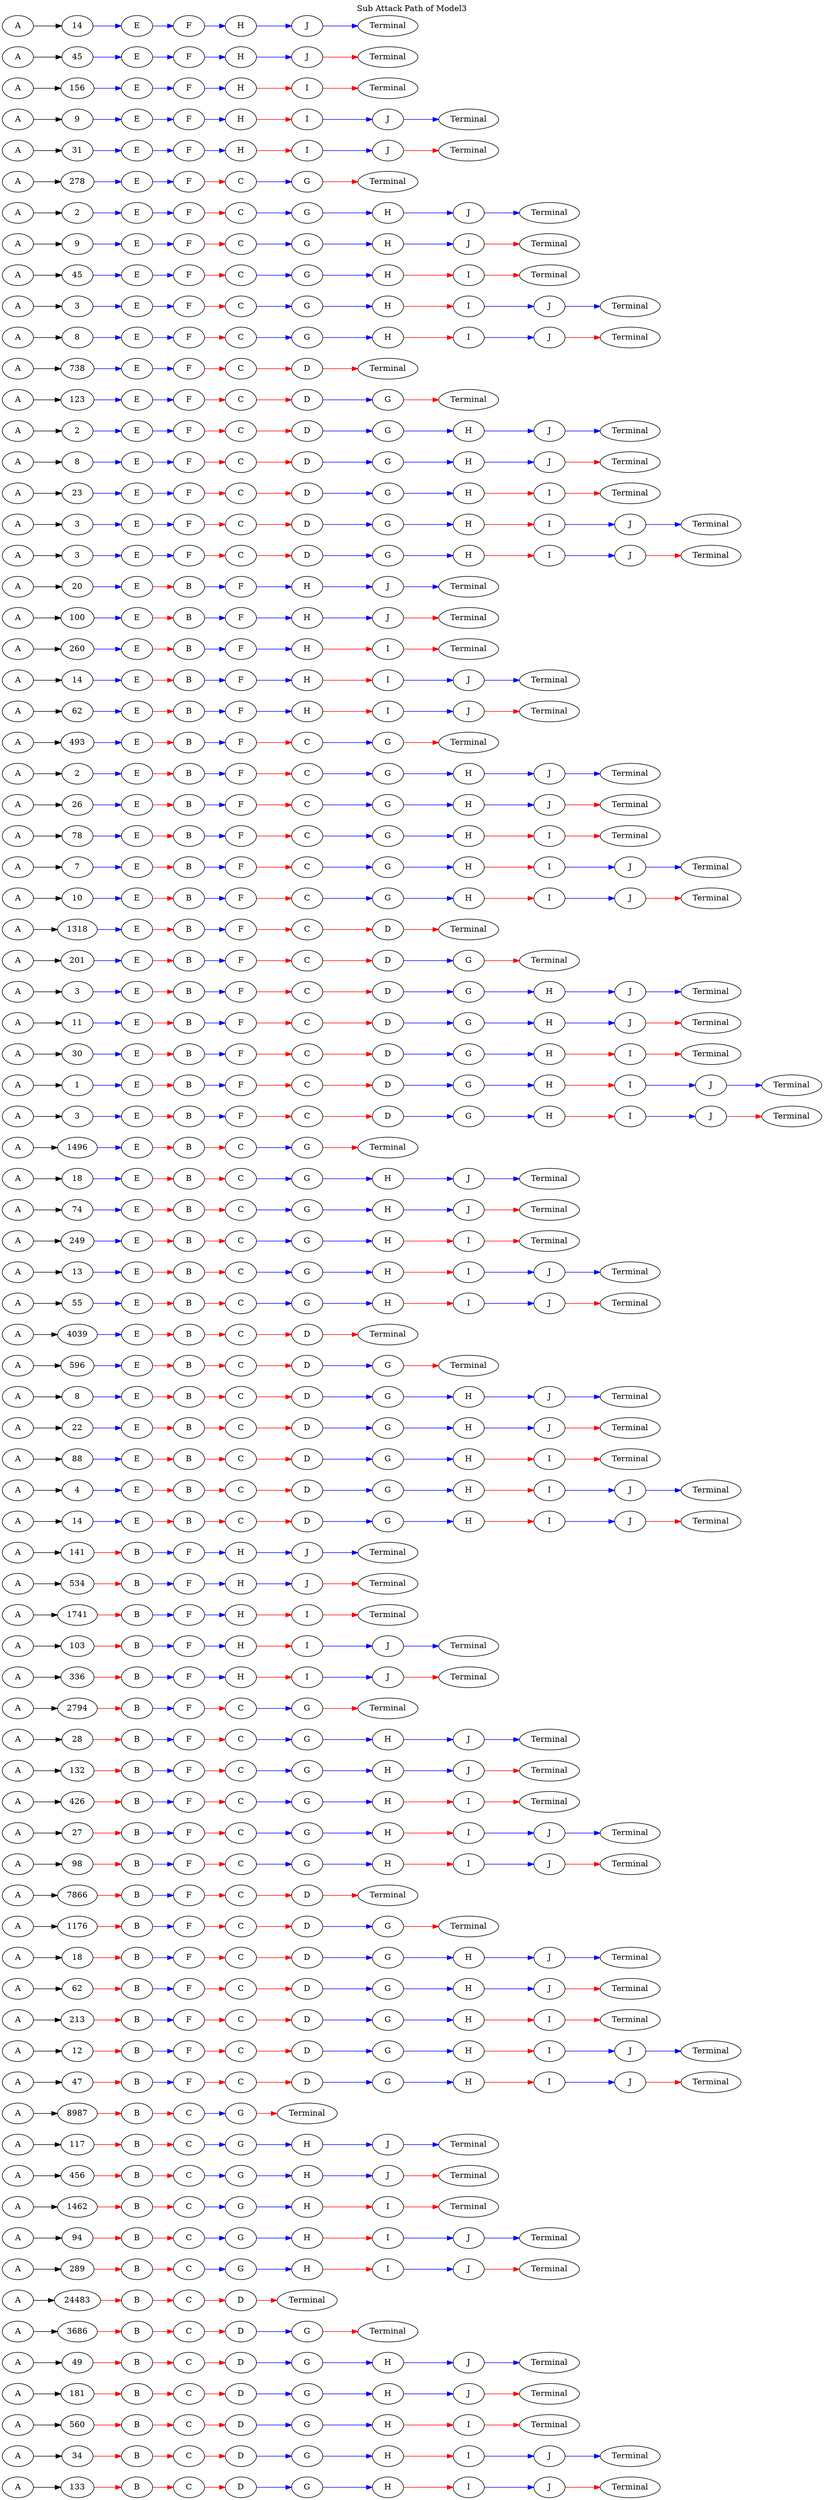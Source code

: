 // Sub Attack Path
digraph SubAttackPathModel {
	graph [label="Sub Attack Path of Model3" labelloc=t rankdir=LR]
	A1 [label=A]
	number_of_attack1 [label=133]
	A1 -> number_of_attack1
	B1 [label=B]
	number_of_attack1 -> B1 [color=red]
	C1 [label=C]
	B1 -> C1 [color=red]
	D1 [label=D]
	C1 -> D1 [color=red]
	G1 [label=G]
	D1 -> G1 [color=blue]
	H1 [label=H]
	G1 -> H1 [color=blue]
	I1 [label=I]
	H1 -> I1 [color=red]
	J1 [label=J]
	I1 -> J1 [color=blue]
	Terminal1 [label=Terminal]
	J1 -> Terminal1 [color=red]
	A2 [label=A]
	number_of_attack2 [label=34]
	A2 -> number_of_attack2
	B2 [label=B]
	number_of_attack2 -> B2 [color=red]
	C2 [label=C]
	B2 -> C2 [color=red]
	D2 [label=D]
	C2 -> D2 [color=red]
	G2 [label=G]
	D2 -> G2 [color=blue]
	H2 [label=H]
	G2 -> H2 [color=blue]
	I2 [label=I]
	H2 -> I2 [color=red]
	J2 [label=J]
	I2 -> J2 [color=blue]
	Terminal2 [label=Terminal]
	J2 -> Terminal2 [color=blue]
	A3 [label=A]
	number_of_attack3 [label=560]
	A3 -> number_of_attack3
	B3 [label=B]
	number_of_attack3 -> B3 [color=red]
	C3 [label=C]
	B3 -> C3 [color=red]
	D3 [label=D]
	C3 -> D3 [color=red]
	G3 [label=G]
	D3 -> G3 [color=blue]
	H3 [label=H]
	G3 -> H3 [color=blue]
	I3 [label=I]
	H3 -> I3 [color=red]
	Terminal3 [label=Terminal]
	I3 -> Terminal3 [color=red]
	A4 [label=A]
	number_of_attack4 [label=181]
	A4 -> number_of_attack4
	B4 [label=B]
	number_of_attack4 -> B4 [color=red]
	C4 [label=C]
	B4 -> C4 [color=red]
	D4 [label=D]
	C4 -> D4 [color=red]
	G4 [label=G]
	D4 -> G4 [color=blue]
	H4 [label=H]
	G4 -> H4 [color=blue]
	J4 [label=J]
	H4 -> J4 [color=blue]
	Terminal4 [label=Terminal]
	J4 -> Terminal4 [color=red]
	A5 [label=A]
	number_of_attack5 [label=49]
	A5 -> number_of_attack5
	B5 [label=B]
	number_of_attack5 -> B5 [color=red]
	C5 [label=C]
	B5 -> C5 [color=red]
	D5 [label=D]
	C5 -> D5 [color=red]
	G5 [label=G]
	D5 -> G5 [color=blue]
	H5 [label=H]
	G5 -> H5 [color=blue]
	J5 [label=J]
	H5 -> J5 [color=blue]
	Terminal5 [label=Terminal]
	J5 -> Terminal5 [color=blue]
	A6 [label=A]
	number_of_attack6 [label=3686]
	A6 -> number_of_attack6
	B6 [label=B]
	number_of_attack6 -> B6 [color=red]
	C6 [label=C]
	B6 -> C6 [color=red]
	D6 [label=D]
	C6 -> D6 [color=red]
	G6 [label=G]
	D6 -> G6 [color=blue]
	Terminal6 [label=Terminal]
	G6 -> Terminal6 [color=red]
	A7 [label=A]
	number_of_attack7 [label=24483]
	A7 -> number_of_attack7
	B7 [label=B]
	number_of_attack7 -> B7 [color=red]
	C7 [label=C]
	B7 -> C7 [color=red]
	D7 [label=D]
	C7 -> D7 [color=red]
	Terminal7 [label=Terminal]
	D7 -> Terminal7 [color=red]
	A8 [label=A]
	number_of_attack8 [label=289]
	A8 -> number_of_attack8
	B8 [label=B]
	number_of_attack8 -> B8 [color=red]
	C8 [label=C]
	B8 -> C8 [color=red]
	G8 [label=G]
	C8 -> G8 [color=blue]
	H8 [label=H]
	G8 -> H8 [color=blue]
	I8 [label=I]
	H8 -> I8 [color=red]
	J8 [label=J]
	I8 -> J8 [color=blue]
	Terminal8 [label=Terminal]
	J8 -> Terminal8 [color=red]
	A9 [label=A]
	number_of_attack9 [label=94]
	A9 -> number_of_attack9
	B9 [label=B]
	number_of_attack9 -> B9 [color=red]
	C9 [label=C]
	B9 -> C9 [color=red]
	G9 [label=G]
	C9 -> G9 [color=blue]
	H9 [label=H]
	G9 -> H9 [color=blue]
	I9 [label=I]
	H9 -> I9 [color=red]
	J9 [label=J]
	I9 -> J9 [color=blue]
	Terminal9 [label=Terminal]
	J9 -> Terminal9 [color=blue]
	A10 [label=A]
	number_of_attack10 [label=1462]
	A10 -> number_of_attack10
	B10 [label=B]
	number_of_attack10 -> B10 [color=red]
	C10 [label=C]
	B10 -> C10 [color=red]
	G10 [label=G]
	C10 -> G10 [color=blue]
	H10 [label=H]
	G10 -> H10 [color=blue]
	I10 [label=I]
	H10 -> I10 [color=red]
	Terminal10 [label=Terminal]
	I10 -> Terminal10 [color=red]
	A11 [label=A]
	number_of_attack11 [label=456]
	A11 -> number_of_attack11
	B11 [label=B]
	number_of_attack11 -> B11 [color=red]
	C11 [label=C]
	B11 -> C11 [color=red]
	G11 [label=G]
	C11 -> G11 [color=blue]
	H11 [label=H]
	G11 -> H11 [color=blue]
	J11 [label=J]
	H11 -> J11 [color=blue]
	Terminal11 [label=Terminal]
	J11 -> Terminal11 [color=red]
	A12 [label=A]
	number_of_attack12 [label=117]
	A12 -> number_of_attack12
	B12 [label=B]
	number_of_attack12 -> B12 [color=red]
	C12 [label=C]
	B12 -> C12 [color=red]
	G12 [label=G]
	C12 -> G12 [color=blue]
	H12 [label=H]
	G12 -> H12 [color=blue]
	J12 [label=J]
	H12 -> J12 [color=blue]
	Terminal12 [label=Terminal]
	J12 -> Terminal12 [color=blue]
	A13 [label=A]
	number_of_attack13 [label=8987]
	A13 -> number_of_attack13
	B13 [label=B]
	number_of_attack13 -> B13 [color=red]
	C13 [label=C]
	B13 -> C13 [color=red]
	G13 [label=G]
	C13 -> G13 [color=blue]
	Terminal13 [label=Terminal]
	G13 -> Terminal13 [color=red]
	A14 [label=A]
	number_of_attack14 [label=47]
	A14 -> number_of_attack14
	B14 [label=B]
	number_of_attack14 -> B14 [color=red]
	F14 [label=F]
	B14 -> F14 [color=blue]
	C14 [label=C]
	F14 -> C14 [color=red]
	D14 [label=D]
	C14 -> D14 [color=red]
	G14 [label=G]
	D14 -> G14 [color=blue]
	H14 [label=H]
	G14 -> H14 [color=blue]
	I14 [label=I]
	H14 -> I14 [color=red]
	J14 [label=J]
	I14 -> J14 [color=blue]
	Terminal14 [label=Terminal]
	J14 -> Terminal14 [color=red]
	A15 [label=A]
	number_of_attack15 [label=12]
	A15 -> number_of_attack15
	B15 [label=B]
	number_of_attack15 -> B15 [color=red]
	F15 [label=F]
	B15 -> F15 [color=blue]
	C15 [label=C]
	F15 -> C15 [color=red]
	D15 [label=D]
	C15 -> D15 [color=red]
	G15 [label=G]
	D15 -> G15 [color=blue]
	H15 [label=H]
	G15 -> H15 [color=blue]
	I15 [label=I]
	H15 -> I15 [color=red]
	J15 [label=J]
	I15 -> J15 [color=blue]
	Terminal15 [label=Terminal]
	J15 -> Terminal15 [color=blue]
	A16 [label=A]
	number_of_attack16 [label=213]
	A16 -> number_of_attack16
	B16 [label=B]
	number_of_attack16 -> B16 [color=red]
	F16 [label=F]
	B16 -> F16 [color=blue]
	C16 [label=C]
	F16 -> C16 [color=red]
	D16 [label=D]
	C16 -> D16 [color=red]
	G16 [label=G]
	D16 -> G16 [color=blue]
	H16 [label=H]
	G16 -> H16 [color=blue]
	I16 [label=I]
	H16 -> I16 [color=red]
	Terminal16 [label=Terminal]
	I16 -> Terminal16 [color=red]
	A17 [label=A]
	number_of_attack17 [label=62]
	A17 -> number_of_attack17
	B17 [label=B]
	number_of_attack17 -> B17 [color=red]
	F17 [label=F]
	B17 -> F17 [color=blue]
	C17 [label=C]
	F17 -> C17 [color=red]
	D17 [label=D]
	C17 -> D17 [color=red]
	G17 [label=G]
	D17 -> G17 [color=blue]
	H17 [label=H]
	G17 -> H17 [color=blue]
	J17 [label=J]
	H17 -> J17 [color=blue]
	Terminal17 [label=Terminal]
	J17 -> Terminal17 [color=red]
	A18 [label=A]
	number_of_attack18 [label=18]
	A18 -> number_of_attack18
	B18 [label=B]
	number_of_attack18 -> B18 [color=red]
	F18 [label=F]
	B18 -> F18 [color=blue]
	C18 [label=C]
	F18 -> C18 [color=red]
	D18 [label=D]
	C18 -> D18 [color=red]
	G18 [label=G]
	D18 -> G18 [color=blue]
	H18 [label=H]
	G18 -> H18 [color=blue]
	J18 [label=J]
	H18 -> J18 [color=blue]
	Terminal18 [label=Terminal]
	J18 -> Terminal18 [color=blue]
	A19 [label=A]
	number_of_attack19 [label=1176]
	A19 -> number_of_attack19
	B19 [label=B]
	number_of_attack19 -> B19 [color=red]
	F19 [label=F]
	B19 -> F19 [color=blue]
	C19 [label=C]
	F19 -> C19 [color=red]
	D19 [label=D]
	C19 -> D19 [color=red]
	G19 [label=G]
	D19 -> G19 [color=blue]
	Terminal19 [label=Terminal]
	G19 -> Terminal19 [color=red]
	A20 [label=A]
	number_of_attack20 [label=7866]
	A20 -> number_of_attack20
	B20 [label=B]
	number_of_attack20 -> B20 [color=red]
	F20 [label=F]
	B20 -> F20 [color=blue]
	C20 [label=C]
	F20 -> C20 [color=red]
	D20 [label=D]
	C20 -> D20 [color=red]
	Terminal20 [label=Terminal]
	D20 -> Terminal20 [color=red]
	A21 [label=A]
	number_of_attack21 [label=98]
	A21 -> number_of_attack21
	B21 [label=B]
	number_of_attack21 -> B21 [color=red]
	F21 [label=F]
	B21 -> F21 [color=blue]
	C21 [label=C]
	F21 -> C21 [color=red]
	G21 [label=G]
	C21 -> G21 [color=blue]
	H21 [label=H]
	G21 -> H21 [color=blue]
	I21 [label=I]
	H21 -> I21 [color=red]
	J21 [label=J]
	I21 -> J21 [color=blue]
	Terminal21 [label=Terminal]
	J21 -> Terminal21 [color=red]
	A22 [label=A]
	number_of_attack22 [label=27]
	A22 -> number_of_attack22
	B22 [label=B]
	number_of_attack22 -> B22 [color=red]
	F22 [label=F]
	B22 -> F22 [color=blue]
	C22 [label=C]
	F22 -> C22 [color=red]
	G22 [label=G]
	C22 -> G22 [color=blue]
	H22 [label=H]
	G22 -> H22 [color=blue]
	I22 [label=I]
	H22 -> I22 [color=red]
	J22 [label=J]
	I22 -> J22 [color=blue]
	Terminal22 [label=Terminal]
	J22 -> Terminal22 [color=blue]
	A23 [label=A]
	number_of_attack23 [label=426]
	A23 -> number_of_attack23
	B23 [label=B]
	number_of_attack23 -> B23 [color=red]
	F23 [label=F]
	B23 -> F23 [color=blue]
	C23 [label=C]
	F23 -> C23 [color=red]
	G23 [label=G]
	C23 -> G23 [color=blue]
	H23 [label=H]
	G23 -> H23 [color=blue]
	I23 [label=I]
	H23 -> I23 [color=red]
	Terminal23 [label=Terminal]
	I23 -> Terminal23 [color=red]
	A24 [label=A]
	number_of_attack24 [label=132]
	A24 -> number_of_attack24
	B24 [label=B]
	number_of_attack24 -> B24 [color=red]
	F24 [label=F]
	B24 -> F24 [color=blue]
	C24 [label=C]
	F24 -> C24 [color=red]
	G24 [label=G]
	C24 -> G24 [color=blue]
	H24 [label=H]
	G24 -> H24 [color=blue]
	J24 [label=J]
	H24 -> J24 [color=blue]
	Terminal24 [label=Terminal]
	J24 -> Terminal24 [color=red]
	A25 [label=A]
	number_of_attack25 [label=28]
	A25 -> number_of_attack25
	B25 [label=B]
	number_of_attack25 -> B25 [color=red]
	F25 [label=F]
	B25 -> F25 [color=blue]
	C25 [label=C]
	F25 -> C25 [color=red]
	G25 [label=G]
	C25 -> G25 [color=blue]
	H25 [label=H]
	G25 -> H25 [color=blue]
	J25 [label=J]
	H25 -> J25 [color=blue]
	Terminal25 [label=Terminal]
	J25 -> Terminal25 [color=blue]
	A26 [label=A]
	number_of_attack26 [label=2794]
	A26 -> number_of_attack26
	B26 [label=B]
	number_of_attack26 -> B26 [color=red]
	F26 [label=F]
	B26 -> F26 [color=blue]
	C26 [label=C]
	F26 -> C26 [color=red]
	G26 [label=G]
	C26 -> G26 [color=blue]
	Terminal26 [label=Terminal]
	G26 -> Terminal26 [color=red]
	A27 [label=A]
	number_of_attack27 [label=336]
	A27 -> number_of_attack27
	B27 [label=B]
	number_of_attack27 -> B27 [color=red]
	F27 [label=F]
	B27 -> F27 [color=blue]
	H27 [label=H]
	F27 -> H27 [color=blue]
	I27 [label=I]
	H27 -> I27 [color=red]
	J27 [label=J]
	I27 -> J27 [color=blue]
	Terminal27 [label=Terminal]
	J27 -> Terminal27 [color=red]
	A28 [label=A]
	number_of_attack28 [label=103]
	A28 -> number_of_attack28
	B28 [label=B]
	number_of_attack28 -> B28 [color=red]
	F28 [label=F]
	B28 -> F28 [color=blue]
	H28 [label=H]
	F28 -> H28 [color=blue]
	I28 [label=I]
	H28 -> I28 [color=red]
	J28 [label=J]
	I28 -> J28 [color=blue]
	Terminal28 [label=Terminal]
	J28 -> Terminal28 [color=blue]
	A29 [label=A]
	number_of_attack29 [label=1741]
	A29 -> number_of_attack29
	B29 [label=B]
	number_of_attack29 -> B29 [color=red]
	F29 [label=F]
	B29 -> F29 [color=blue]
	H29 [label=H]
	F29 -> H29 [color=blue]
	I29 [label=I]
	H29 -> I29 [color=red]
	Terminal29 [label=Terminal]
	I29 -> Terminal29 [color=red]
	A30 [label=A]
	number_of_attack30 [label=534]
	A30 -> number_of_attack30
	B30 [label=B]
	number_of_attack30 -> B30 [color=red]
	F30 [label=F]
	B30 -> F30 [color=blue]
	H30 [label=H]
	F30 -> H30 [color=blue]
	J30 [label=J]
	H30 -> J30 [color=blue]
	Terminal30 [label=Terminal]
	J30 -> Terminal30 [color=red]
	A31 [label=A]
	number_of_attack31 [label=141]
	A31 -> number_of_attack31
	B31 [label=B]
	number_of_attack31 -> B31 [color=red]
	F31 [label=F]
	B31 -> F31 [color=blue]
	H31 [label=H]
	F31 -> H31 [color=blue]
	J31 [label=J]
	H31 -> J31 [color=blue]
	Terminal31 [label=Terminal]
	J31 -> Terminal31 [color=blue]
	A32 [label=A]
	number_of_attack32 [label=14]
	A32 -> number_of_attack32
	E32 [label=E]
	number_of_attack32 -> E32 [color=blue]
	B32 [label=B]
	E32 -> B32 [color=red]
	C32 [label=C]
	B32 -> C32 [color=red]
	D32 [label=D]
	C32 -> D32 [color=red]
	G32 [label=G]
	D32 -> G32 [color=blue]
	H32 [label=H]
	G32 -> H32 [color=blue]
	I32 [label=I]
	H32 -> I32 [color=red]
	J32 [label=J]
	I32 -> J32 [color=blue]
	Terminal32 [label=Terminal]
	J32 -> Terminal32 [color=red]
	A33 [label=A]
	number_of_attack33 [label=4]
	A33 -> number_of_attack33
	E33 [label=E]
	number_of_attack33 -> E33 [color=blue]
	B33 [label=B]
	E33 -> B33 [color=red]
	C33 [label=C]
	B33 -> C33 [color=red]
	D33 [label=D]
	C33 -> D33 [color=red]
	G33 [label=G]
	D33 -> G33 [color=blue]
	H33 [label=H]
	G33 -> H33 [color=blue]
	I33 [label=I]
	H33 -> I33 [color=red]
	J33 [label=J]
	I33 -> J33 [color=blue]
	Terminal33 [label=Terminal]
	J33 -> Terminal33 [color=blue]
	A34 [label=A]
	number_of_attack34 [label=88]
	A34 -> number_of_attack34
	E34 [label=E]
	number_of_attack34 -> E34 [color=blue]
	B34 [label=B]
	E34 -> B34 [color=red]
	C34 [label=C]
	B34 -> C34 [color=red]
	D34 [label=D]
	C34 -> D34 [color=red]
	G34 [label=G]
	D34 -> G34 [color=blue]
	H34 [label=H]
	G34 -> H34 [color=blue]
	I34 [label=I]
	H34 -> I34 [color=red]
	Terminal34 [label=Terminal]
	I34 -> Terminal34 [color=red]
	A35 [label=A]
	number_of_attack35 [label=22]
	A35 -> number_of_attack35
	E35 [label=E]
	number_of_attack35 -> E35 [color=blue]
	B35 [label=B]
	E35 -> B35 [color=red]
	C35 [label=C]
	B35 -> C35 [color=red]
	D35 [label=D]
	C35 -> D35 [color=red]
	G35 [label=G]
	D35 -> G35 [color=blue]
	H35 [label=H]
	G35 -> H35 [color=blue]
	J35 [label=J]
	H35 -> J35 [color=blue]
	Terminal35 [label=Terminal]
	J35 -> Terminal35 [color=red]
	A36 [label=A]
	number_of_attack36 [label=8]
	A36 -> number_of_attack36
	E36 [label=E]
	number_of_attack36 -> E36 [color=blue]
	B36 [label=B]
	E36 -> B36 [color=red]
	C36 [label=C]
	B36 -> C36 [color=red]
	D36 [label=D]
	C36 -> D36 [color=red]
	G36 [label=G]
	D36 -> G36 [color=blue]
	H36 [label=H]
	G36 -> H36 [color=blue]
	J36 [label=J]
	H36 -> J36 [color=blue]
	Terminal36 [label=Terminal]
	J36 -> Terminal36 [color=blue]
	A37 [label=A]
	number_of_attack37 [label=596]
	A37 -> number_of_attack37
	E37 [label=E]
	number_of_attack37 -> E37 [color=blue]
	B37 [label=B]
	E37 -> B37 [color=red]
	C37 [label=C]
	B37 -> C37 [color=red]
	D37 [label=D]
	C37 -> D37 [color=red]
	G37 [label=G]
	D37 -> G37 [color=blue]
	Terminal37 [label=Terminal]
	G37 -> Terminal37 [color=red]
	A38 [label=A]
	number_of_attack38 [label=4039]
	A38 -> number_of_attack38
	E38 [label=E]
	number_of_attack38 -> E38 [color=blue]
	B38 [label=B]
	E38 -> B38 [color=red]
	C38 [label=C]
	B38 -> C38 [color=red]
	D38 [label=D]
	C38 -> D38 [color=red]
	Terminal38 [label=Terminal]
	D38 -> Terminal38 [color=red]
	A39 [label=A]
	number_of_attack39 [label=55]
	A39 -> number_of_attack39
	E39 [label=E]
	number_of_attack39 -> E39 [color=blue]
	B39 [label=B]
	E39 -> B39 [color=red]
	C39 [label=C]
	B39 -> C39 [color=red]
	G39 [label=G]
	C39 -> G39 [color=blue]
	H39 [label=H]
	G39 -> H39 [color=blue]
	I39 [label=I]
	H39 -> I39 [color=red]
	J39 [label=J]
	I39 -> J39 [color=blue]
	Terminal39 [label=Terminal]
	J39 -> Terminal39 [color=red]
	A40 [label=A]
	number_of_attack40 [label=13]
	A40 -> number_of_attack40
	E40 [label=E]
	number_of_attack40 -> E40 [color=blue]
	B40 [label=B]
	E40 -> B40 [color=red]
	C40 [label=C]
	B40 -> C40 [color=red]
	G40 [label=G]
	C40 -> G40 [color=blue]
	H40 [label=H]
	G40 -> H40 [color=blue]
	I40 [label=I]
	H40 -> I40 [color=red]
	J40 [label=J]
	I40 -> J40 [color=blue]
	Terminal40 [label=Terminal]
	J40 -> Terminal40 [color=blue]
	A41 [label=A]
	number_of_attack41 [label=249]
	A41 -> number_of_attack41
	E41 [label=E]
	number_of_attack41 -> E41 [color=blue]
	B41 [label=B]
	E41 -> B41 [color=red]
	C41 [label=C]
	B41 -> C41 [color=red]
	G41 [label=G]
	C41 -> G41 [color=blue]
	H41 [label=H]
	G41 -> H41 [color=blue]
	I41 [label=I]
	H41 -> I41 [color=red]
	Terminal41 [label=Terminal]
	I41 -> Terminal41 [color=red]
	A42 [label=A]
	number_of_attack42 [label=74]
	A42 -> number_of_attack42
	E42 [label=E]
	number_of_attack42 -> E42 [color=blue]
	B42 [label=B]
	E42 -> B42 [color=red]
	C42 [label=C]
	B42 -> C42 [color=red]
	G42 [label=G]
	C42 -> G42 [color=blue]
	H42 [label=H]
	G42 -> H42 [color=blue]
	J42 [label=J]
	H42 -> J42 [color=blue]
	Terminal42 [label=Terminal]
	J42 -> Terminal42 [color=red]
	A43 [label=A]
	number_of_attack43 [label=18]
	A43 -> number_of_attack43
	E43 [label=E]
	number_of_attack43 -> E43 [color=blue]
	B43 [label=B]
	E43 -> B43 [color=red]
	C43 [label=C]
	B43 -> C43 [color=red]
	G43 [label=G]
	C43 -> G43 [color=blue]
	H43 [label=H]
	G43 -> H43 [color=blue]
	J43 [label=J]
	H43 -> J43 [color=blue]
	Terminal43 [label=Terminal]
	J43 -> Terminal43 [color=blue]
	A44 [label=A]
	number_of_attack44 [label=1496]
	A44 -> number_of_attack44
	E44 [label=E]
	number_of_attack44 -> E44 [color=blue]
	B44 [label=B]
	E44 -> B44 [color=red]
	C44 [label=C]
	B44 -> C44 [color=red]
	G44 [label=G]
	C44 -> G44 [color=blue]
	Terminal44 [label=Terminal]
	G44 -> Terminal44 [color=red]
	A45 [label=A]
	number_of_attack45 [label=3]
	A45 -> number_of_attack45
	E45 [label=E]
	number_of_attack45 -> E45 [color=blue]
	B45 [label=B]
	E45 -> B45 [color=red]
	F45 [label=F]
	B45 -> F45 [color=blue]
	C45 [label=C]
	F45 -> C45 [color=red]
	D45 [label=D]
	C45 -> D45 [color=red]
	G45 [label=G]
	D45 -> G45 [color=blue]
	H45 [label=H]
	G45 -> H45 [color=blue]
	I45 [label=I]
	H45 -> I45 [color=red]
	J45 [label=J]
	I45 -> J45 [color=blue]
	Terminal45 [label=Terminal]
	J45 -> Terminal45 [color=red]
	A46 [label=A]
	number_of_attack46 [label=1]
	A46 -> number_of_attack46
	E46 [label=E]
	number_of_attack46 -> E46 [color=blue]
	B46 [label=B]
	E46 -> B46 [color=red]
	F46 [label=F]
	B46 -> F46 [color=blue]
	C46 [label=C]
	F46 -> C46 [color=red]
	D46 [label=D]
	C46 -> D46 [color=red]
	G46 [label=G]
	D46 -> G46 [color=blue]
	H46 [label=H]
	G46 -> H46 [color=blue]
	I46 [label=I]
	H46 -> I46 [color=red]
	J46 [label=J]
	I46 -> J46 [color=blue]
	Terminal46 [label=Terminal]
	J46 -> Terminal46 [color=blue]
	A47 [label=A]
	number_of_attack47 [label=30]
	A47 -> number_of_attack47
	E47 [label=E]
	number_of_attack47 -> E47 [color=blue]
	B47 [label=B]
	E47 -> B47 [color=red]
	F47 [label=F]
	B47 -> F47 [color=blue]
	C47 [label=C]
	F47 -> C47 [color=red]
	D47 [label=D]
	C47 -> D47 [color=red]
	G47 [label=G]
	D47 -> G47 [color=blue]
	H47 [label=H]
	G47 -> H47 [color=blue]
	I47 [label=I]
	H47 -> I47 [color=red]
	Terminal47 [label=Terminal]
	I47 -> Terminal47 [color=red]
	A48 [label=A]
	number_of_attack48 [label=11]
	A48 -> number_of_attack48
	E48 [label=E]
	number_of_attack48 -> E48 [color=blue]
	B48 [label=B]
	E48 -> B48 [color=red]
	F48 [label=F]
	B48 -> F48 [color=blue]
	C48 [label=C]
	F48 -> C48 [color=red]
	D48 [label=D]
	C48 -> D48 [color=red]
	G48 [label=G]
	D48 -> G48 [color=blue]
	H48 [label=H]
	G48 -> H48 [color=blue]
	J48 [label=J]
	H48 -> J48 [color=blue]
	Terminal48 [label=Terminal]
	J48 -> Terminal48 [color=red]
	A49 [label=A]
	number_of_attack49 [label=3]
	A49 -> number_of_attack49
	E49 [label=E]
	number_of_attack49 -> E49 [color=blue]
	B49 [label=B]
	E49 -> B49 [color=red]
	F49 [label=F]
	B49 -> F49 [color=blue]
	C49 [label=C]
	F49 -> C49 [color=red]
	D49 [label=D]
	C49 -> D49 [color=red]
	G49 [label=G]
	D49 -> G49 [color=blue]
	H49 [label=H]
	G49 -> H49 [color=blue]
	J49 [label=J]
	H49 -> J49 [color=blue]
	Terminal49 [label=Terminal]
	J49 -> Terminal49 [color=blue]
	A50 [label=A]
	number_of_attack50 [label=201]
	A50 -> number_of_attack50
	E50 [label=E]
	number_of_attack50 -> E50 [color=blue]
	B50 [label=B]
	E50 -> B50 [color=red]
	F50 [label=F]
	B50 -> F50 [color=blue]
	C50 [label=C]
	F50 -> C50 [color=red]
	D50 [label=D]
	C50 -> D50 [color=red]
	G50 [label=G]
	D50 -> G50 [color=blue]
	Terminal50 [label=Terminal]
	G50 -> Terminal50 [color=red]
	A51 [label=A]
	number_of_attack51 [label=1318]
	A51 -> number_of_attack51
	E51 [label=E]
	number_of_attack51 -> E51 [color=blue]
	B51 [label=B]
	E51 -> B51 [color=red]
	F51 [label=F]
	B51 -> F51 [color=blue]
	C51 [label=C]
	F51 -> C51 [color=red]
	D51 [label=D]
	C51 -> D51 [color=red]
	Terminal51 [label=Terminal]
	D51 -> Terminal51 [color=red]
	A52 [label=A]
	number_of_attack52 [label=10]
	A52 -> number_of_attack52
	E52 [label=E]
	number_of_attack52 -> E52 [color=blue]
	B52 [label=B]
	E52 -> B52 [color=red]
	F52 [label=F]
	B52 -> F52 [color=blue]
	C52 [label=C]
	F52 -> C52 [color=red]
	G52 [label=G]
	C52 -> G52 [color=blue]
	H52 [label=H]
	G52 -> H52 [color=blue]
	I52 [label=I]
	H52 -> I52 [color=red]
	J52 [label=J]
	I52 -> J52 [color=blue]
	Terminal52 [label=Terminal]
	J52 -> Terminal52 [color=red]
	A53 [label=A]
	number_of_attack53 [label=7]
	A53 -> number_of_attack53
	E53 [label=E]
	number_of_attack53 -> E53 [color=blue]
	B53 [label=B]
	E53 -> B53 [color=red]
	F53 [label=F]
	B53 -> F53 [color=blue]
	C53 [label=C]
	F53 -> C53 [color=red]
	G53 [label=G]
	C53 -> G53 [color=blue]
	H53 [label=H]
	G53 -> H53 [color=blue]
	I53 [label=I]
	H53 -> I53 [color=red]
	J53 [label=J]
	I53 -> J53 [color=blue]
	Terminal53 [label=Terminal]
	J53 -> Terminal53 [color=blue]
	A54 [label=A]
	number_of_attack54 [label=78]
	A54 -> number_of_attack54
	E54 [label=E]
	number_of_attack54 -> E54 [color=blue]
	B54 [label=B]
	E54 -> B54 [color=red]
	F54 [label=F]
	B54 -> F54 [color=blue]
	C54 [label=C]
	F54 -> C54 [color=red]
	G54 [label=G]
	C54 -> G54 [color=blue]
	H54 [label=H]
	G54 -> H54 [color=blue]
	I54 [label=I]
	H54 -> I54 [color=red]
	Terminal54 [label=Terminal]
	I54 -> Terminal54 [color=red]
	A55 [label=A]
	number_of_attack55 [label=26]
	A55 -> number_of_attack55
	E55 [label=E]
	number_of_attack55 -> E55 [color=blue]
	B55 [label=B]
	E55 -> B55 [color=red]
	F55 [label=F]
	B55 -> F55 [color=blue]
	C55 [label=C]
	F55 -> C55 [color=red]
	G55 [label=G]
	C55 -> G55 [color=blue]
	H55 [label=H]
	G55 -> H55 [color=blue]
	J55 [label=J]
	H55 -> J55 [color=blue]
	Terminal55 [label=Terminal]
	J55 -> Terminal55 [color=red]
	A56 [label=A]
	number_of_attack56 [label=2]
	A56 -> number_of_attack56
	E56 [label=E]
	number_of_attack56 -> E56 [color=blue]
	B56 [label=B]
	E56 -> B56 [color=red]
	F56 [label=F]
	B56 -> F56 [color=blue]
	C56 [label=C]
	F56 -> C56 [color=red]
	G56 [label=G]
	C56 -> G56 [color=blue]
	H56 [label=H]
	G56 -> H56 [color=blue]
	J56 [label=J]
	H56 -> J56 [color=blue]
	Terminal56 [label=Terminal]
	J56 -> Terminal56 [color=blue]
	A57 [label=A]
	number_of_attack57 [label=493]
	A57 -> number_of_attack57
	E57 [label=E]
	number_of_attack57 -> E57 [color=blue]
	B57 [label=B]
	E57 -> B57 [color=red]
	F57 [label=F]
	B57 -> F57 [color=blue]
	C57 [label=C]
	F57 -> C57 [color=red]
	G57 [label=G]
	C57 -> G57 [color=blue]
	Terminal57 [label=Terminal]
	G57 -> Terminal57 [color=red]
	A58 [label=A]
	number_of_attack58 [label=62]
	A58 -> number_of_attack58
	E58 [label=E]
	number_of_attack58 -> E58 [color=blue]
	B58 [label=B]
	E58 -> B58 [color=red]
	F58 [label=F]
	B58 -> F58 [color=blue]
	H58 [label=H]
	F58 -> H58 [color=blue]
	I58 [label=I]
	H58 -> I58 [color=red]
	J58 [label=J]
	I58 -> J58 [color=blue]
	Terminal58 [label=Terminal]
	J58 -> Terminal58 [color=red]
	A59 [label=A]
	number_of_attack59 [label=14]
	A59 -> number_of_attack59
	E59 [label=E]
	number_of_attack59 -> E59 [color=blue]
	B59 [label=B]
	E59 -> B59 [color=red]
	F59 [label=F]
	B59 -> F59 [color=blue]
	H59 [label=H]
	F59 -> H59 [color=blue]
	I59 [label=I]
	H59 -> I59 [color=red]
	J59 [label=J]
	I59 -> J59 [color=blue]
	Terminal59 [label=Terminal]
	J59 -> Terminal59 [color=blue]
	A60 [label=A]
	number_of_attack60 [label=260]
	A60 -> number_of_attack60
	E60 [label=E]
	number_of_attack60 -> E60 [color=blue]
	B60 [label=B]
	E60 -> B60 [color=red]
	F60 [label=F]
	B60 -> F60 [color=blue]
	H60 [label=H]
	F60 -> H60 [color=blue]
	I60 [label=I]
	H60 -> I60 [color=red]
	Terminal60 [label=Terminal]
	I60 -> Terminal60 [color=red]
	A61 [label=A]
	number_of_attack61 [label=100]
	A61 -> number_of_attack61
	E61 [label=E]
	number_of_attack61 -> E61 [color=blue]
	B61 [label=B]
	E61 -> B61 [color=red]
	F61 [label=F]
	B61 -> F61 [color=blue]
	H61 [label=H]
	F61 -> H61 [color=blue]
	J61 [label=J]
	H61 -> J61 [color=blue]
	Terminal61 [label=Terminal]
	J61 -> Terminal61 [color=red]
	A62 [label=A]
	number_of_attack62 [label=20]
	A62 -> number_of_attack62
	E62 [label=E]
	number_of_attack62 -> E62 [color=blue]
	B62 [label=B]
	E62 -> B62 [color=red]
	F62 [label=F]
	B62 -> F62 [color=blue]
	H62 [label=H]
	F62 -> H62 [color=blue]
	J62 [label=J]
	H62 -> J62 [color=blue]
	Terminal62 [label=Terminal]
	J62 -> Terminal62 [color=blue]
	A63 [label=A]
	number_of_attack63 [label=3]
	A63 -> number_of_attack63
	E63 [label=E]
	number_of_attack63 -> E63 [color=blue]
	F63 [label=F]
	E63 -> F63 [color=blue]
	C63 [label=C]
	F63 -> C63 [color=red]
	D63 [label=D]
	C63 -> D63 [color=red]
	G63 [label=G]
	D63 -> G63 [color=blue]
	H63 [label=H]
	G63 -> H63 [color=blue]
	I63 [label=I]
	H63 -> I63 [color=red]
	J63 [label=J]
	I63 -> J63 [color=blue]
	Terminal63 [label=Terminal]
	J63 -> Terminal63 [color=red]
	A64 [label=A]
	number_of_attack64 [label=3]
	A64 -> number_of_attack64
	E64 [label=E]
	number_of_attack64 -> E64 [color=blue]
	F64 [label=F]
	E64 -> F64 [color=blue]
	C64 [label=C]
	F64 -> C64 [color=red]
	D64 [label=D]
	C64 -> D64 [color=red]
	G64 [label=G]
	D64 -> G64 [color=blue]
	H64 [label=H]
	G64 -> H64 [color=blue]
	I64 [label=I]
	H64 -> I64 [color=red]
	J64 [label=J]
	I64 -> J64 [color=blue]
	Terminal64 [label=Terminal]
	J64 -> Terminal64 [color=blue]
	A65 [label=A]
	number_of_attack65 [label=23]
	A65 -> number_of_attack65
	E65 [label=E]
	number_of_attack65 -> E65 [color=blue]
	F65 [label=F]
	E65 -> F65 [color=blue]
	C65 [label=C]
	F65 -> C65 [color=red]
	D65 [label=D]
	C65 -> D65 [color=red]
	G65 [label=G]
	D65 -> G65 [color=blue]
	H65 [label=H]
	G65 -> H65 [color=blue]
	I65 [label=I]
	H65 -> I65 [color=red]
	Terminal65 [label=Terminal]
	I65 -> Terminal65 [color=red]
	A66 [label=A]
	number_of_attack66 [label=8]
	A66 -> number_of_attack66
	E66 [label=E]
	number_of_attack66 -> E66 [color=blue]
	F66 [label=F]
	E66 -> F66 [color=blue]
	C66 [label=C]
	F66 -> C66 [color=red]
	D66 [label=D]
	C66 -> D66 [color=red]
	G66 [label=G]
	D66 -> G66 [color=blue]
	H66 [label=H]
	G66 -> H66 [color=blue]
	J66 [label=J]
	H66 -> J66 [color=blue]
	Terminal66 [label=Terminal]
	J66 -> Terminal66 [color=red]
	A67 [label=A]
	number_of_attack67 [label=2]
	A67 -> number_of_attack67
	E67 [label=E]
	number_of_attack67 -> E67 [color=blue]
	F67 [label=F]
	E67 -> F67 [color=blue]
	C67 [label=C]
	F67 -> C67 [color=red]
	D67 [label=D]
	C67 -> D67 [color=red]
	G67 [label=G]
	D67 -> G67 [color=blue]
	H67 [label=H]
	G67 -> H67 [color=blue]
	J67 [label=J]
	H67 -> J67 [color=blue]
	Terminal67 [label=Terminal]
	J67 -> Terminal67 [color=blue]
	A68 [label=A]
	number_of_attack68 [label=123]
	A68 -> number_of_attack68
	E68 [label=E]
	number_of_attack68 -> E68 [color=blue]
	F68 [label=F]
	E68 -> F68 [color=blue]
	C68 [label=C]
	F68 -> C68 [color=red]
	D68 [label=D]
	C68 -> D68 [color=red]
	G68 [label=G]
	D68 -> G68 [color=blue]
	Terminal68 [label=Terminal]
	G68 -> Terminal68 [color=red]
	A69 [label=A]
	number_of_attack69 [label=738]
	A69 -> number_of_attack69
	E69 [label=E]
	number_of_attack69 -> E69 [color=blue]
	F69 [label=F]
	E69 -> F69 [color=blue]
	C69 [label=C]
	F69 -> C69 [color=red]
	D69 [label=D]
	C69 -> D69 [color=red]
	Terminal69 [label=Terminal]
	D69 -> Terminal69 [color=red]
	A70 [label=A]
	number_of_attack70 [label=8]
	A70 -> number_of_attack70
	E70 [label=E]
	number_of_attack70 -> E70 [color=blue]
	F70 [label=F]
	E70 -> F70 [color=blue]
	C70 [label=C]
	F70 -> C70 [color=red]
	G70 [label=G]
	C70 -> G70 [color=blue]
	H70 [label=H]
	G70 -> H70 [color=blue]
	I70 [label=I]
	H70 -> I70 [color=red]
	J70 [label=J]
	I70 -> J70 [color=blue]
	Terminal70 [label=Terminal]
	J70 -> Terminal70 [color=red]
	A71 [label=A]
	number_of_attack71 [label=3]
	A71 -> number_of_attack71
	E71 [label=E]
	number_of_attack71 -> E71 [color=blue]
	F71 [label=F]
	E71 -> F71 [color=blue]
	C71 [label=C]
	F71 -> C71 [color=red]
	G71 [label=G]
	C71 -> G71 [color=blue]
	H71 [label=H]
	G71 -> H71 [color=blue]
	I71 [label=I]
	H71 -> I71 [color=red]
	J71 [label=J]
	I71 -> J71 [color=blue]
	Terminal71 [label=Terminal]
	J71 -> Terminal71 [color=blue]
	A72 [label=A]
	number_of_attack72 [label=45]
	A72 -> number_of_attack72
	E72 [label=E]
	number_of_attack72 -> E72 [color=blue]
	F72 [label=F]
	E72 -> F72 [color=blue]
	C72 [label=C]
	F72 -> C72 [color=red]
	G72 [label=G]
	C72 -> G72 [color=blue]
	H72 [label=H]
	G72 -> H72 [color=blue]
	I72 [label=I]
	H72 -> I72 [color=red]
	Terminal72 [label=Terminal]
	I72 -> Terminal72 [color=red]
	A73 [label=A]
	number_of_attack73 [label=9]
	A73 -> number_of_attack73
	E73 [label=E]
	number_of_attack73 -> E73 [color=blue]
	F73 [label=F]
	E73 -> F73 [color=blue]
	C73 [label=C]
	F73 -> C73 [color=red]
	G73 [label=G]
	C73 -> G73 [color=blue]
	H73 [label=H]
	G73 -> H73 [color=blue]
	J73 [label=J]
	H73 -> J73 [color=blue]
	Terminal73 [label=Terminal]
	J73 -> Terminal73 [color=red]
	A74 [label=A]
	number_of_attack74 [label=2]
	A74 -> number_of_attack74
	E74 [label=E]
	number_of_attack74 -> E74 [color=blue]
	F74 [label=F]
	E74 -> F74 [color=blue]
	C74 [label=C]
	F74 -> C74 [color=red]
	G74 [label=G]
	C74 -> G74 [color=blue]
	H74 [label=H]
	G74 -> H74 [color=blue]
	J74 [label=J]
	H74 -> J74 [color=blue]
	Terminal74 [label=Terminal]
	J74 -> Terminal74 [color=blue]
	A75 [label=A]
	number_of_attack75 [label=278]
	A75 -> number_of_attack75
	E75 [label=E]
	number_of_attack75 -> E75 [color=blue]
	F75 [label=F]
	E75 -> F75 [color=blue]
	C75 [label=C]
	F75 -> C75 [color=red]
	G75 [label=G]
	C75 -> G75 [color=blue]
	Terminal75 [label=Terminal]
	G75 -> Terminal75 [color=red]
	A76 [label=A]
	number_of_attack76 [label=31]
	A76 -> number_of_attack76
	E76 [label=E]
	number_of_attack76 -> E76 [color=blue]
	F76 [label=F]
	E76 -> F76 [color=blue]
	H76 [label=H]
	F76 -> H76 [color=blue]
	I76 [label=I]
	H76 -> I76 [color=red]
	J76 [label=J]
	I76 -> J76 [color=blue]
	Terminal76 [label=Terminal]
	J76 -> Terminal76 [color=red]
	A77 [label=A]
	number_of_attack77 [label=9]
	A77 -> number_of_attack77
	E77 [label=E]
	number_of_attack77 -> E77 [color=blue]
	F77 [label=F]
	E77 -> F77 [color=blue]
	H77 [label=H]
	F77 -> H77 [color=blue]
	I77 [label=I]
	H77 -> I77 [color=red]
	J77 [label=J]
	I77 -> J77 [color=blue]
	Terminal77 [label=Terminal]
	J77 -> Terminal77 [color=blue]
	A78 [label=A]
	number_of_attack78 [label=156]
	A78 -> number_of_attack78
	E78 [label=E]
	number_of_attack78 -> E78 [color=blue]
	F78 [label=F]
	E78 -> F78 [color=blue]
	H78 [label=H]
	F78 -> H78 [color=blue]
	I78 [label=I]
	H78 -> I78 [color=red]
	Terminal78 [label=Terminal]
	I78 -> Terminal78 [color=red]
	A79 [label=A]
	number_of_attack79 [label=45]
	A79 -> number_of_attack79
	E79 [label=E]
	number_of_attack79 -> E79 [color=blue]
	F79 [label=F]
	E79 -> F79 [color=blue]
	H79 [label=H]
	F79 -> H79 [color=blue]
	J79 [label=J]
	H79 -> J79 [color=blue]
	Terminal79 [label=Terminal]
	J79 -> Terminal79 [color=red]
	A80 [label=A]
	number_of_attack80 [label=14]
	A80 -> number_of_attack80
	E80 [label=E]
	number_of_attack80 -> E80 [color=blue]
	F80 [label=F]
	E80 -> F80 [color=blue]
	H80 [label=H]
	F80 -> H80 [color=blue]
	J80 [label=J]
	H80 -> J80 [color=blue]
	Terminal80 [label=Terminal]
	J80 -> Terminal80 [color=blue]
}
